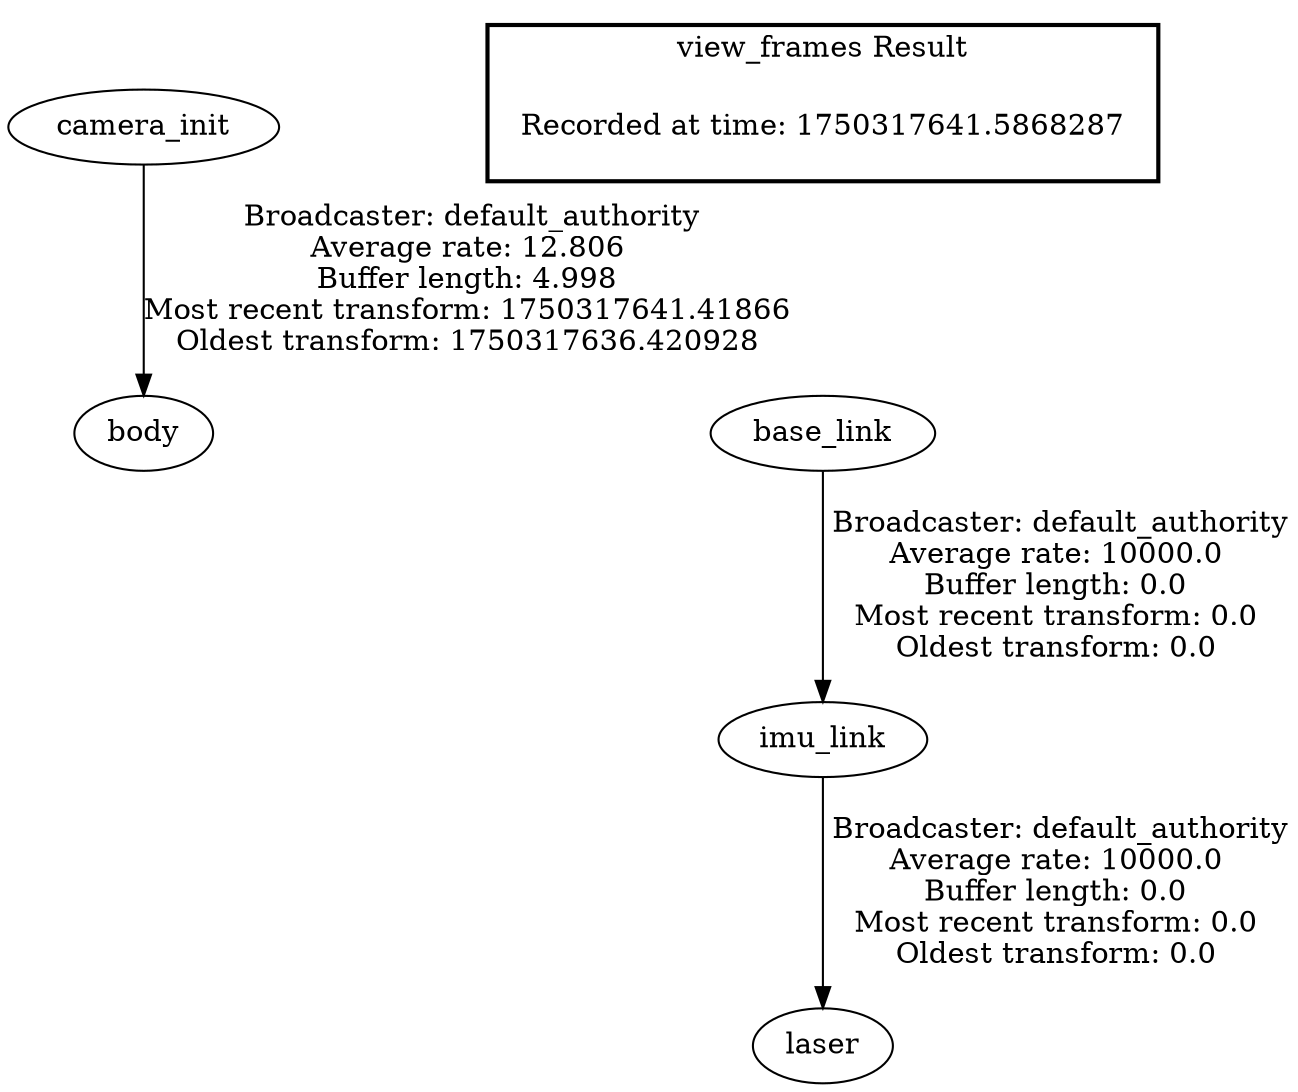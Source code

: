 digraph G {
"camera_init" -> "body"[label=" Broadcaster: default_authority\nAverage rate: 12.806\nBuffer length: 4.998\nMost recent transform: 1750317641.41866\nOldest transform: 1750317636.420928\n"];
"base_link" -> "imu_link"[label=" Broadcaster: default_authority\nAverage rate: 10000.0\nBuffer length: 0.0\nMost recent transform: 0.0\nOldest transform: 0.0\n"];
"imu_link" -> "laser"[label=" Broadcaster: default_authority\nAverage rate: 10000.0\nBuffer length: 0.0\nMost recent transform: 0.0\nOldest transform: 0.0\n"];
edge [style=invis];
 subgraph cluster_legend { style=bold; color=black; label ="view_frames Result";
"Recorded at time: 1750317641.5868287"[ shape=plaintext ] ;
}->"base_link";
}